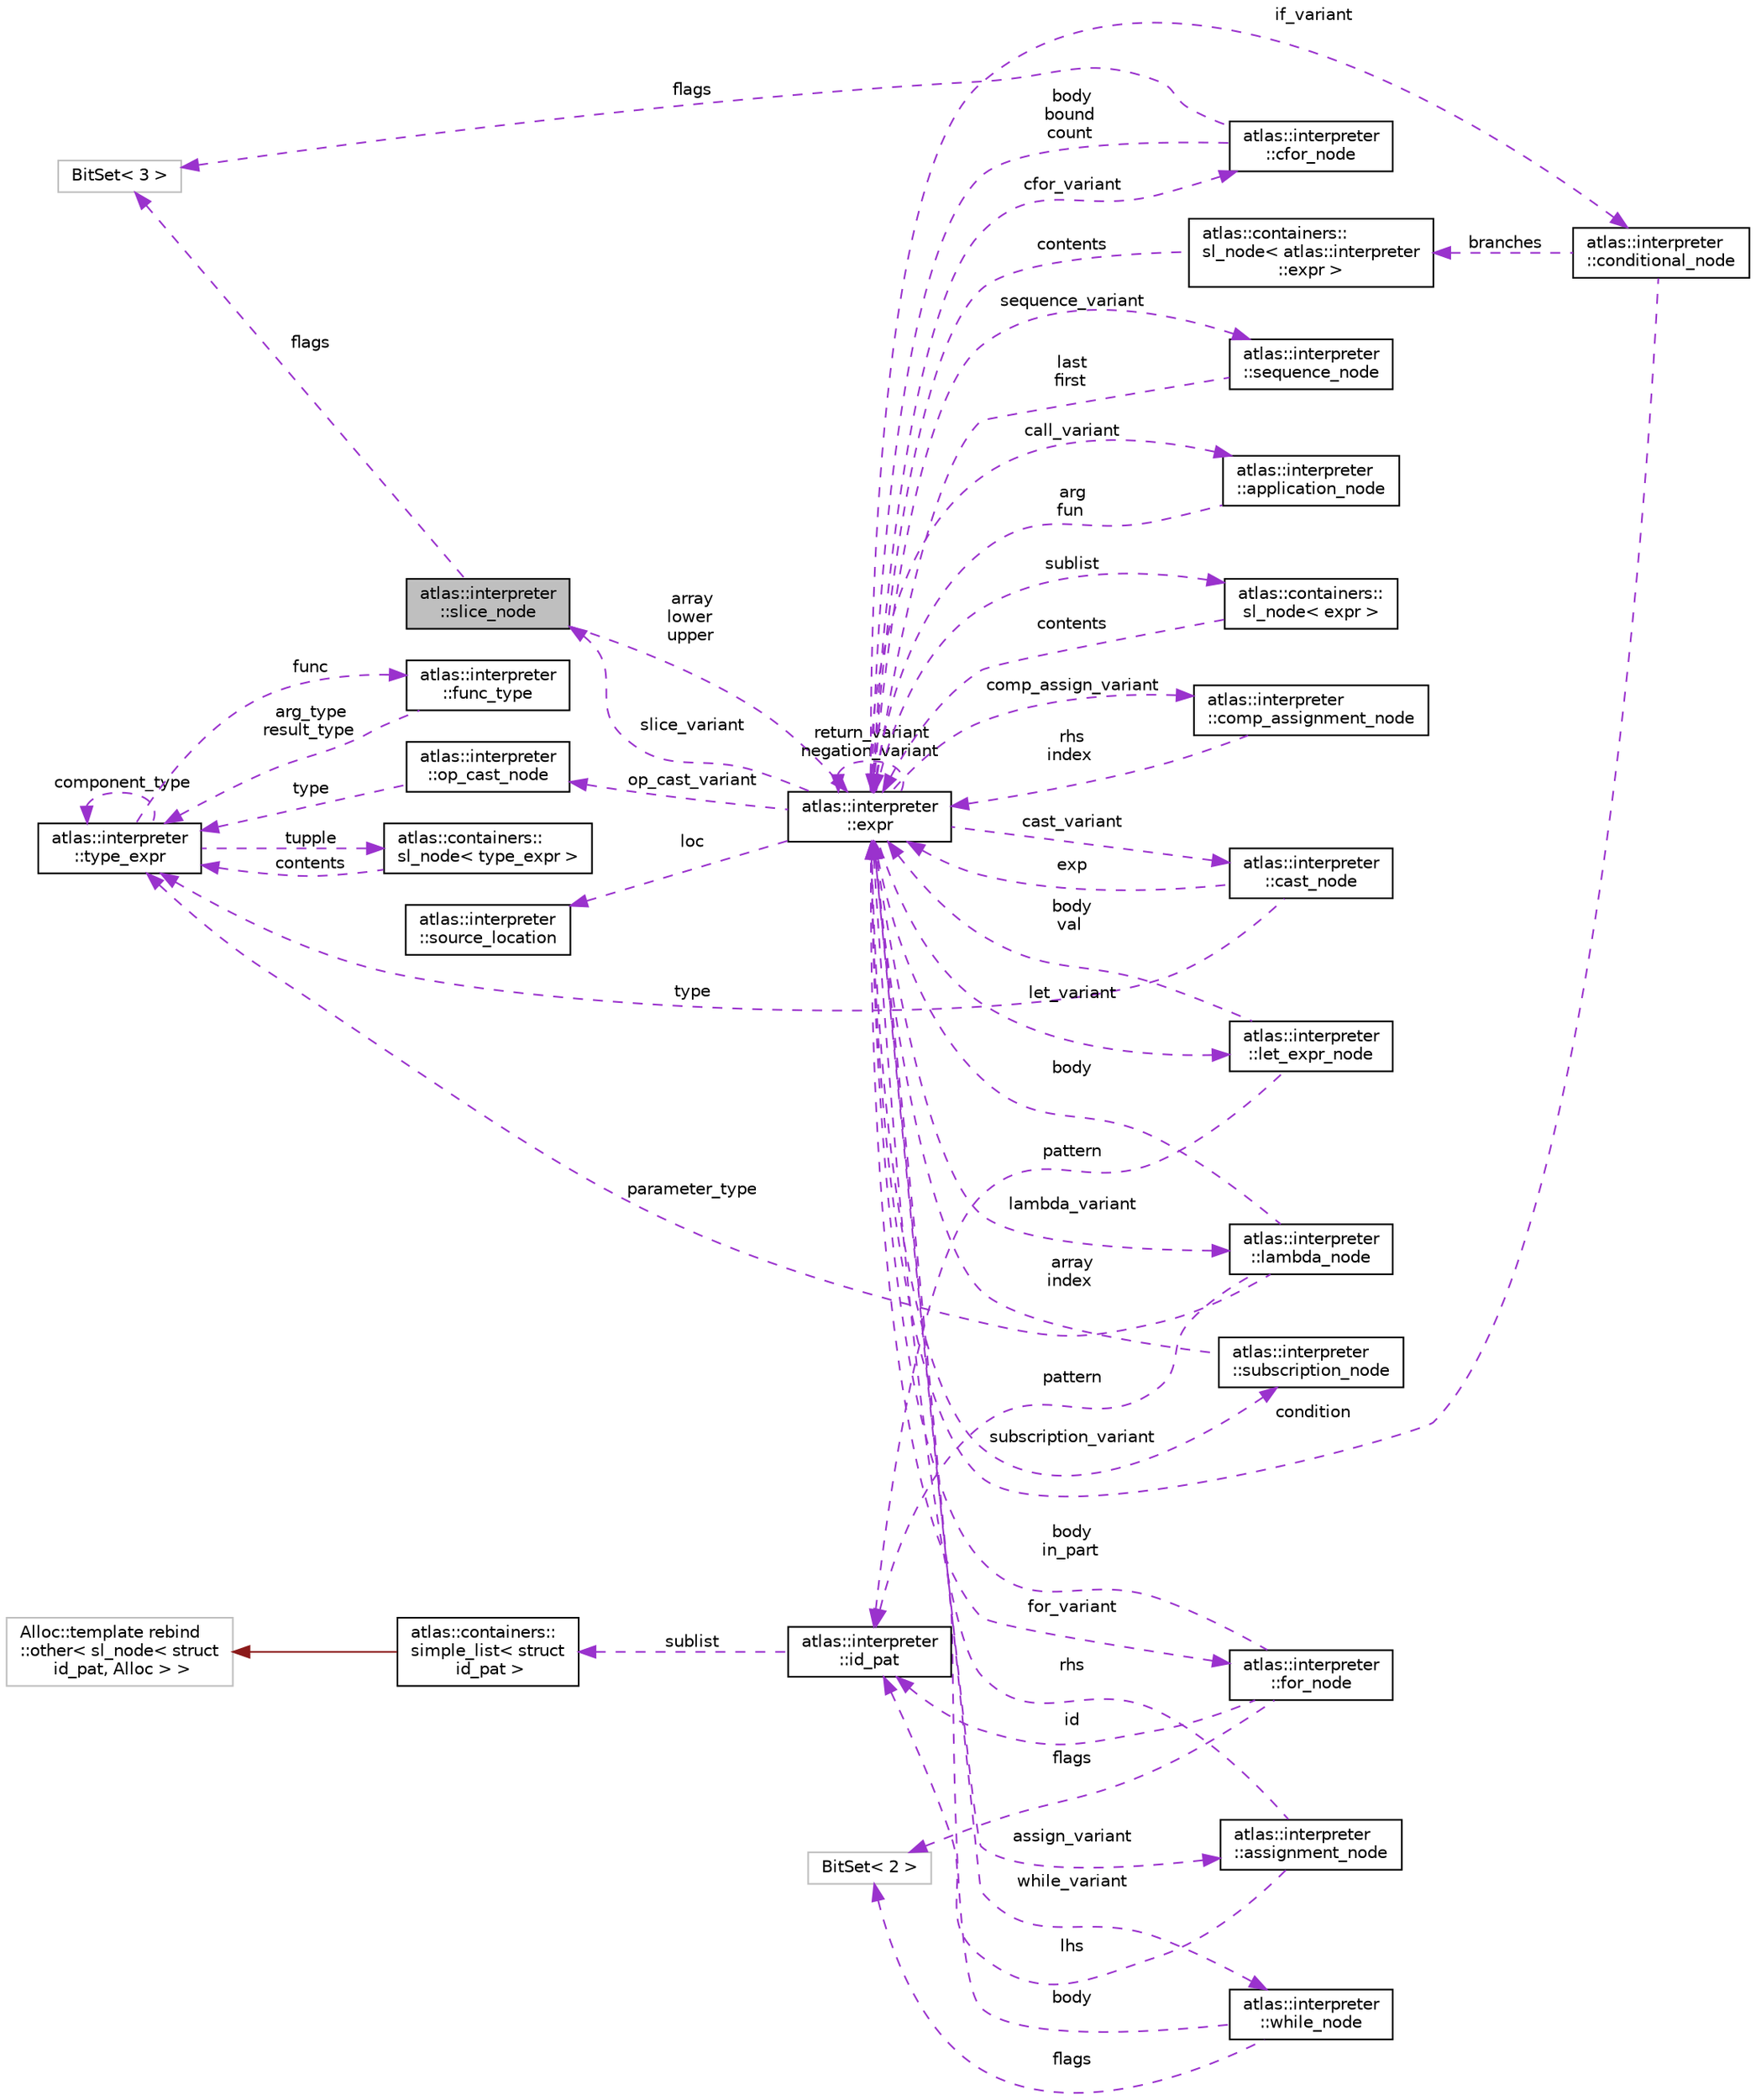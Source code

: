 digraph "atlas::interpreter::slice_node"
{
  edge [fontname="Helvetica",fontsize="10",labelfontname="Helvetica",labelfontsize="10"];
  node [fontname="Helvetica",fontsize="10",shape=record];
  rankdir="LR";
  Node1 [label="atlas::interpreter\l::slice_node",height=0.2,width=0.4,color="black", fillcolor="grey75", style="filled", fontcolor="black"];
  Node2 -> Node1 [dir="back",color="darkorchid3",fontsize="10",style="dashed",label=" array\nlower\nupper" ,fontname="Helvetica"];
  Node2 [label="atlas::interpreter\l::expr",height=0.2,width=0.4,color="black", fillcolor="white", style="filled",URL="$structatlas_1_1interpreter_1_1expr.html"];
  Node3 -> Node2 [dir="back",color="darkorchid3",fontsize="10",style="dashed",label=" loc" ,fontname="Helvetica"];
  Node3 [label="atlas::interpreter\l::source_location",height=0.2,width=0.4,color="black", fillcolor="white", style="filled",URL="$structatlas_1_1interpreter_1_1source__location.html"];
  Node4 -> Node2 [dir="back",color="darkorchid3",fontsize="10",style="dashed",label=" cast_variant" ,fontname="Helvetica"];
  Node4 [label="atlas::interpreter\l::cast_node",height=0.2,width=0.4,color="black", fillcolor="white", style="filled",URL="$structatlas_1_1interpreter_1_1cast__node.html"];
  Node2 -> Node4 [dir="back",color="darkorchid3",fontsize="10",style="dashed",label=" exp" ,fontname="Helvetica"];
  Node5 -> Node4 [dir="back",color="darkorchid3",fontsize="10",style="dashed",label=" type" ,fontname="Helvetica"];
  Node5 [label="atlas::interpreter\l::type_expr",height=0.2,width=0.4,color="black", fillcolor="white", style="filled",URL="$structatlas_1_1interpreter_1_1type__expr.html"];
  Node6 -> Node5 [dir="back",color="darkorchid3",fontsize="10",style="dashed",label=" func" ,fontname="Helvetica"];
  Node6 [label="atlas::interpreter\l::func_type",height=0.2,width=0.4,color="black", fillcolor="white", style="filled",URL="$structatlas_1_1interpreter_1_1func__type.html"];
  Node5 -> Node6 [dir="back",color="darkorchid3",fontsize="10",style="dashed",label=" arg_type\nresult_type" ,fontname="Helvetica"];
  Node7 -> Node5 [dir="back",color="darkorchid3",fontsize="10",style="dashed",label=" tupple" ,fontname="Helvetica"];
  Node7 [label="atlas::containers::\lsl_node\< type_expr \>",height=0.2,width=0.4,color="black", fillcolor="white", style="filled",URL="$structatlas_1_1containers_1_1sl__node.html"];
  Node5 -> Node7 [dir="back",color="darkorchid3",fontsize="10",style="dashed",label=" contents" ,fontname="Helvetica"];
  Node5 -> Node5 [dir="back",color="darkorchid3",fontsize="10",style="dashed",label=" component_type" ,fontname="Helvetica"];
  Node1 -> Node2 [dir="back",color="darkorchid3",fontsize="10",style="dashed",label=" slice_variant" ,fontname="Helvetica"];
  Node8 -> Node2 [dir="back",color="darkorchid3",fontsize="10",style="dashed",label=" op_cast_variant" ,fontname="Helvetica"];
  Node8 [label="atlas::interpreter\l::op_cast_node",height=0.2,width=0.4,color="black", fillcolor="white", style="filled",URL="$structatlas_1_1interpreter_1_1op__cast__node.html"];
  Node5 -> Node8 [dir="back",color="darkorchid3",fontsize="10",style="dashed",label=" type" ,fontname="Helvetica"];
  Node9 -> Node2 [dir="back",color="darkorchid3",fontsize="10",style="dashed",label=" subscription_variant" ,fontname="Helvetica"];
  Node9 [label="atlas::interpreter\l::subscription_node",height=0.2,width=0.4,color="black", fillcolor="white", style="filled",URL="$structatlas_1_1interpreter_1_1subscription__node.html"];
  Node2 -> Node9 [dir="back",color="darkorchid3",fontsize="10",style="dashed",label=" array\nindex" ,fontname="Helvetica"];
  Node10 -> Node2 [dir="back",color="darkorchid3",fontsize="10",style="dashed",label=" let_variant" ,fontname="Helvetica"];
  Node10 [label="atlas::interpreter\l::let_expr_node",height=0.2,width=0.4,color="black", fillcolor="white", style="filled",URL="$structatlas_1_1interpreter_1_1let__expr__node.html"];
  Node11 -> Node10 [dir="back",color="darkorchid3",fontsize="10",style="dashed",label=" pattern" ,fontname="Helvetica"];
  Node11 [label="atlas::interpreter\l::id_pat",height=0.2,width=0.4,color="black", fillcolor="white", style="filled",URL="$structatlas_1_1interpreter_1_1id__pat.html"];
  Node12 -> Node11 [dir="back",color="darkorchid3",fontsize="10",style="dashed",label=" sublist" ,fontname="Helvetica"];
  Node12 [label="atlas::containers::\lsimple_list\< struct\l id_pat \>",height=0.2,width=0.4,color="black", fillcolor="white", style="filled",URL="$classatlas_1_1containers_1_1simple__list.html"];
  Node13 -> Node12 [dir="back",color="firebrick4",fontsize="10",style="solid",fontname="Helvetica"];
  Node13 [label="Alloc::template rebind\l::other\< sl_node\< struct\l id_pat, Alloc \> \>",height=0.2,width=0.4,color="grey75", fillcolor="white", style="filled"];
  Node2 -> Node10 [dir="back",color="darkorchid3",fontsize="10",style="dashed",label=" body\nval" ,fontname="Helvetica"];
  Node14 -> Node2 [dir="back",color="darkorchid3",fontsize="10",style="dashed",label=" cfor_variant" ,fontname="Helvetica"];
  Node14 [label="atlas::interpreter\l::cfor_node",height=0.2,width=0.4,color="black", fillcolor="white", style="filled",URL="$structatlas_1_1interpreter_1_1cfor__node.html"];
  Node2 -> Node14 [dir="back",color="darkorchid3",fontsize="10",style="dashed",label=" body\nbound\ncount" ,fontname="Helvetica"];
  Node15 -> Node14 [dir="back",color="darkorchid3",fontsize="10",style="dashed",label=" flags" ,fontname="Helvetica"];
  Node15 [label="BitSet\< 3 \>",height=0.2,width=0.4,color="grey75", fillcolor="white", style="filled"];
  Node16 -> Node2 [dir="back",color="darkorchid3",fontsize="10",style="dashed",label=" for_variant" ,fontname="Helvetica"];
  Node16 [label="atlas::interpreter\l::for_node",height=0.2,width=0.4,color="black", fillcolor="white", style="filled",URL="$structatlas_1_1interpreter_1_1for__node.html"];
  Node11 -> Node16 [dir="back",color="darkorchid3",fontsize="10",style="dashed",label=" id" ,fontname="Helvetica"];
  Node2 -> Node16 [dir="back",color="darkorchid3",fontsize="10",style="dashed",label=" body\nin_part" ,fontname="Helvetica"];
  Node17 -> Node16 [dir="back",color="darkorchid3",fontsize="10",style="dashed",label=" flags" ,fontname="Helvetica"];
  Node17 [label="BitSet\< 2 \>",height=0.2,width=0.4,color="grey75", fillcolor="white", style="filled"];
  Node18 -> Node2 [dir="back",color="darkorchid3",fontsize="10",style="dashed",label=" if_variant" ,fontname="Helvetica"];
  Node18 [label="atlas::interpreter\l::conditional_node",height=0.2,width=0.4,color="black", fillcolor="white", style="filled",URL="$structatlas_1_1interpreter_1_1conditional__node.html"];
  Node19 -> Node18 [dir="back",color="darkorchid3",fontsize="10",style="dashed",label=" branches" ,fontname="Helvetica"];
  Node19 [label="atlas::containers::\lsl_node\< atlas::interpreter\l::expr \>",height=0.2,width=0.4,color="black", fillcolor="white", style="filled",URL="$structatlas_1_1containers_1_1sl__node.html"];
  Node2 -> Node19 [dir="back",color="darkorchid3",fontsize="10",style="dashed",label=" contents" ,fontname="Helvetica"];
  Node2 -> Node18 [dir="back",color="darkorchid3",fontsize="10",style="dashed",label=" condition" ,fontname="Helvetica"];
  Node20 -> Node2 [dir="back",color="darkorchid3",fontsize="10",style="dashed",label=" sequence_variant" ,fontname="Helvetica"];
  Node20 [label="atlas::interpreter\l::sequence_node",height=0.2,width=0.4,color="black", fillcolor="white", style="filled",URL="$structatlas_1_1interpreter_1_1sequence__node.html"];
  Node2 -> Node20 [dir="back",color="darkorchid3",fontsize="10",style="dashed",label=" last\nfirst" ,fontname="Helvetica"];
  Node21 -> Node2 [dir="back",color="darkorchid3",fontsize="10",style="dashed",label=" while_variant" ,fontname="Helvetica"];
  Node21 [label="atlas::interpreter\l::while_node",height=0.2,width=0.4,color="black", fillcolor="white", style="filled",URL="$structatlas_1_1interpreter_1_1while__node.html"];
  Node2 -> Node21 [dir="back",color="darkorchid3",fontsize="10",style="dashed",label=" body" ,fontname="Helvetica"];
  Node17 -> Node21 [dir="back",color="darkorchid3",fontsize="10",style="dashed",label=" flags" ,fontname="Helvetica"];
  Node22 -> Node2 [dir="back",color="darkorchid3",fontsize="10",style="dashed",label=" assign_variant" ,fontname="Helvetica"];
  Node22 [label="atlas::interpreter\l::assignment_node",height=0.2,width=0.4,color="black", fillcolor="white", style="filled",URL="$structatlas_1_1interpreter_1_1assignment__node.html"];
  Node11 -> Node22 [dir="back",color="darkorchid3",fontsize="10",style="dashed",label=" lhs" ,fontname="Helvetica"];
  Node2 -> Node22 [dir="back",color="darkorchid3",fontsize="10",style="dashed",label=" rhs" ,fontname="Helvetica"];
  Node2 -> Node2 [dir="back",color="darkorchid3",fontsize="10",style="dashed",label=" return_variant\nnegation_variant" ,fontname="Helvetica"];
  Node23 -> Node2 [dir="back",color="darkorchid3",fontsize="10",style="dashed",label=" call_variant" ,fontname="Helvetica"];
  Node23 [label="atlas::interpreter\l::application_node",height=0.2,width=0.4,color="black", fillcolor="white", style="filled",URL="$structatlas_1_1interpreter_1_1application__node.html"];
  Node2 -> Node23 [dir="back",color="darkorchid3",fontsize="10",style="dashed",label=" arg\nfun" ,fontname="Helvetica"];
  Node24 -> Node2 [dir="back",color="darkorchid3",fontsize="10",style="dashed",label=" sublist" ,fontname="Helvetica"];
  Node24 [label="atlas::containers::\lsl_node\< expr \>",height=0.2,width=0.4,color="black", fillcolor="white", style="filled",URL="$structatlas_1_1containers_1_1sl__node.html"];
  Node2 -> Node24 [dir="back",color="darkorchid3",fontsize="10",style="dashed",label=" contents" ,fontname="Helvetica"];
  Node25 -> Node2 [dir="back",color="darkorchid3",fontsize="10",style="dashed",label=" lambda_variant" ,fontname="Helvetica"];
  Node25 [label="atlas::interpreter\l::lambda_node",height=0.2,width=0.4,color="black", fillcolor="white", style="filled",URL="$structatlas_1_1interpreter_1_1lambda__node.html"];
  Node11 -> Node25 [dir="back",color="darkorchid3",fontsize="10",style="dashed",label=" pattern" ,fontname="Helvetica"];
  Node2 -> Node25 [dir="back",color="darkorchid3",fontsize="10",style="dashed",label=" body" ,fontname="Helvetica"];
  Node5 -> Node25 [dir="back",color="darkorchid3",fontsize="10",style="dashed",label=" parameter_type" ,fontname="Helvetica"];
  Node26 -> Node2 [dir="back",color="darkorchid3",fontsize="10",style="dashed",label=" comp_assign_variant" ,fontname="Helvetica"];
  Node26 [label="atlas::interpreter\l::comp_assignment_node",height=0.2,width=0.4,color="black", fillcolor="white", style="filled",URL="$structatlas_1_1interpreter_1_1comp__assignment__node.html"];
  Node2 -> Node26 [dir="back",color="darkorchid3",fontsize="10",style="dashed",label=" rhs\nindex" ,fontname="Helvetica"];
  Node15 -> Node1 [dir="back",color="darkorchid3",fontsize="10",style="dashed",label=" flags" ,fontname="Helvetica"];
}
